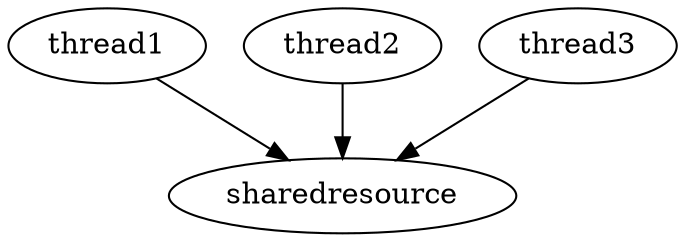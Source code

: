 digraph G {
  thread1 -> sharedresource;
  thread2 -> sharedresource;
  thread3 -> sharedresource;
}
